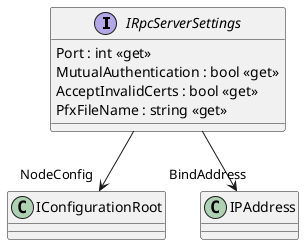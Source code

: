 @startuml
interface IRpcServerSettings {
    Port : int <<get>>
    MutualAuthentication : bool <<get>>
    AcceptInvalidCerts : bool <<get>>
    PfxFileName : string <<get>>
}
IRpcServerSettings --> "NodeConfig" IConfigurationRoot
IRpcServerSettings --> "BindAddress" IPAddress
@enduml
